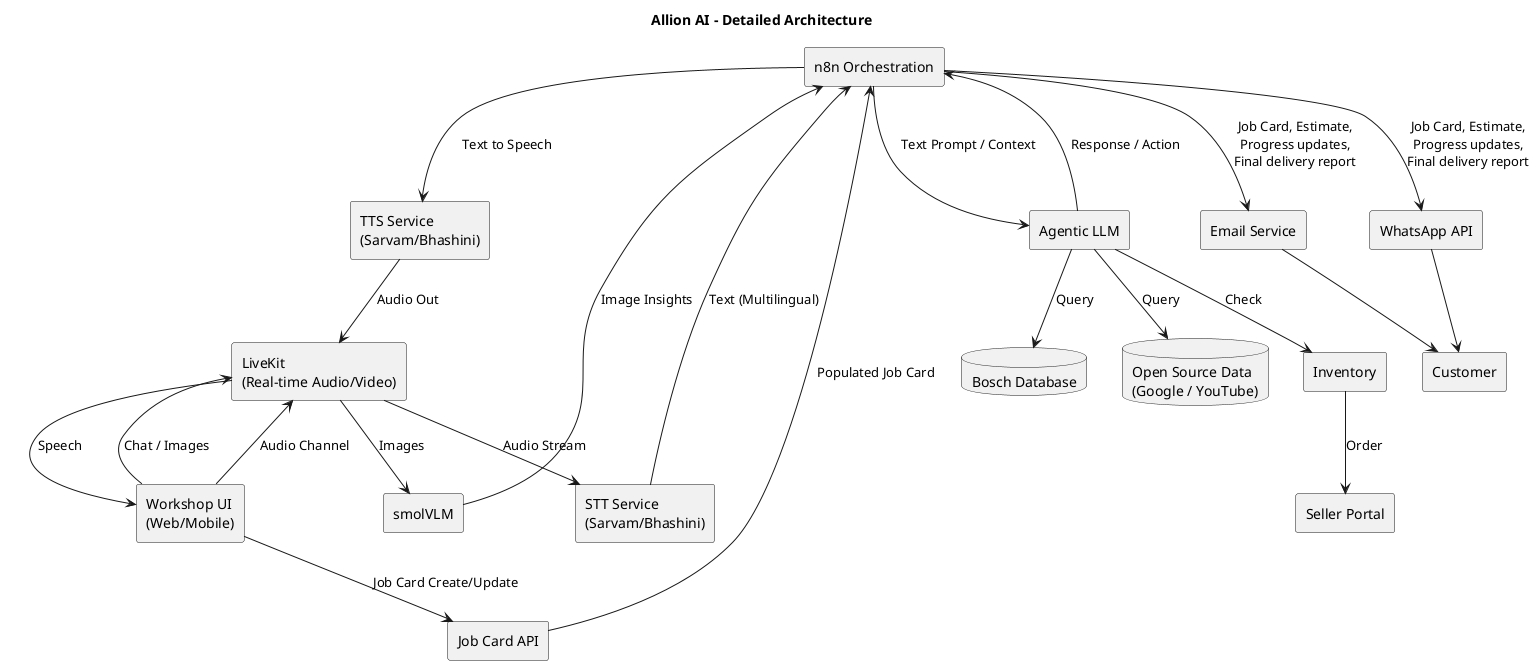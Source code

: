 @startuml
title Allion AI - Detailed Architecture

' Components
rectangle "n8n Orchestration" as N8N
rectangle "LiveKit\n(Real-time Audio/Video)" as LiveKit
rectangle "STT Service\n(Sarvam/Bhashini)" as STT
rectangle "TTS Service\n(Sarvam/Bhashini)" as TTS
rectangle "smolVLM" as VLM
rectangle "Agentic LLM" as LLM
database "Bosch Database" as BoschDB
database "Open Source Data\n(Google / YouTube)" as OSData
rectangle "Workshop UI\n(Web/Mobile)" as UI

' External systems
rectangle "Customer" as Customer
rectangle "Job Card API" as JobCardAPI
rectangle "Inventory" as Inventory
rectangle "Seller Portal" as InventoryAPI
rectangle "WhatsApp API" as WhatsApp
rectangle "Email Service" as Email

' Connections
LiveKit -->  UI: Speech
LiveKit --> STT : Audio Stream
STT --> N8N : Text (Multilingual)
LiveKit --> VLM : Images
UI --> LiveKit : Chat / Images
UI --> LiveKit : Audio Channel
UI --> JobCardAPI : Job Card Create/Update

VLM --> N8N : Image Insights
N8N --> LLM : Text Prompt / Context
LLM --> BoschDB : Query
LLM --> OSData : Query
LLM --> Inventory : Check
Inventory --> InventoryAPI : Order
LLM --> N8N : Response / Action
N8N --> TTS : Text to Speech
TTS --> LiveKit : Audio Out

JobCardAPI --> N8N : Populated Job Card

' New communication flows
N8N --> WhatsApp : Job Card, Estimate,\nProgress updates,\nFinal delivery report
N8N --> Email : Job Card, Estimate,\nProgress updates,\nFinal delivery report
WhatsApp --> Customer
Email --> Customer

@enduml